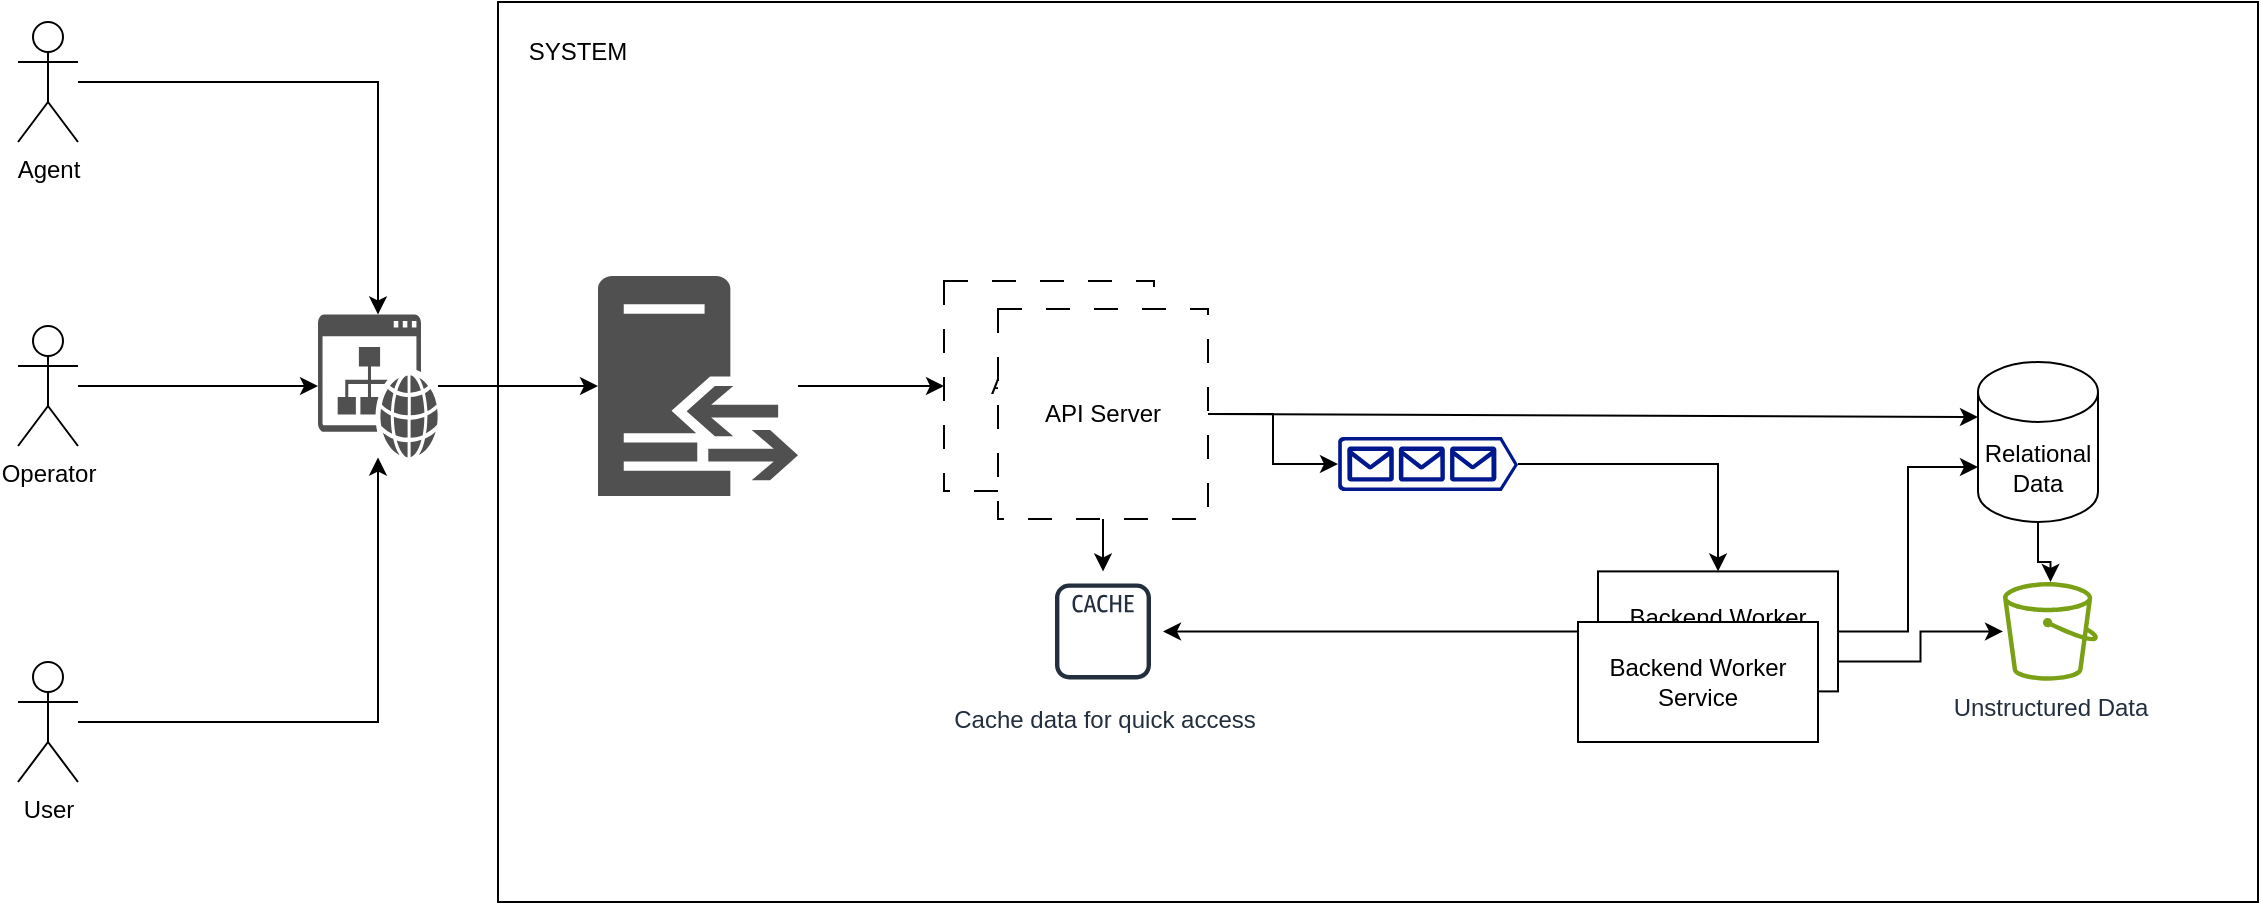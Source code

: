 <mxfile version="22.0.0" type="github">
  <diagram name="Page-1" id="VIxuaLZ3ZZiyrBkaiSTJ">
    <mxGraphModel dx="1900" dy="574" grid="1" gridSize="10" guides="1" tooltips="1" connect="1" arrows="1" fold="1" page="1" pageScale="1" pageWidth="850" pageHeight="1100" math="0" shadow="0">
      <root>
        <mxCell id="0" />
        <mxCell id="1" parent="0" />
        <mxCell id="SYVp2LvqQkuV6gOD7tC8-35" value="" style="rounded=0;whiteSpace=wrap;html=1;" vertex="1" parent="1">
          <mxGeometry x="150" y="50" width="880" height="450" as="geometry" />
        </mxCell>
        <mxCell id="SYVp2LvqQkuV6gOD7tC8-29" value="" style="edgeStyle=orthogonalEdgeStyle;rounded=0;orthogonalLoop=1;jettySize=auto;html=1;" edge="1" parent="1" source="SYVp2LvqQkuV6gOD7tC8-1" target="SYVp2LvqQkuV6gOD7tC8-12">
          <mxGeometry relative="1" as="geometry" />
        </mxCell>
        <mxCell id="SYVp2LvqQkuV6gOD7tC8-1" value="Agent" style="shape=umlActor;verticalLabelPosition=bottom;verticalAlign=top;html=1;outlineConnect=0;" vertex="1" parent="1">
          <mxGeometry x="-90" y="60" width="30" height="60" as="geometry" />
        </mxCell>
        <mxCell id="SYVp2LvqQkuV6gOD7tC8-30" value="" style="edgeStyle=orthogonalEdgeStyle;rounded=0;orthogonalLoop=1;jettySize=auto;html=1;" edge="1" parent="1" source="SYVp2LvqQkuV6gOD7tC8-3" target="SYVp2LvqQkuV6gOD7tC8-12">
          <mxGeometry relative="1" as="geometry" />
        </mxCell>
        <mxCell id="SYVp2LvqQkuV6gOD7tC8-3" value="Operator&lt;br&gt;" style="shape=umlActor;verticalLabelPosition=bottom;verticalAlign=top;html=1;outlineConnect=0;" vertex="1" parent="1">
          <mxGeometry x="-90" y="212" width="30" height="60" as="geometry" />
        </mxCell>
        <mxCell id="SYVp2LvqQkuV6gOD7tC8-31" value="" style="edgeStyle=orthogonalEdgeStyle;rounded=0;orthogonalLoop=1;jettySize=auto;html=1;" edge="1" parent="1" source="SYVp2LvqQkuV6gOD7tC8-4" target="SYVp2LvqQkuV6gOD7tC8-12">
          <mxGeometry relative="1" as="geometry" />
        </mxCell>
        <mxCell id="SYVp2LvqQkuV6gOD7tC8-4" value="User" style="shape=umlActor;verticalLabelPosition=bottom;verticalAlign=top;html=1;outlineConnect=0;" vertex="1" parent="1">
          <mxGeometry x="-90" y="380" width="30" height="60" as="geometry" />
        </mxCell>
        <mxCell id="SYVp2LvqQkuV6gOD7tC8-9" value="" style="edgeStyle=orthogonalEdgeStyle;rounded=0;orthogonalLoop=1;jettySize=auto;html=1;" edge="1" parent="1" source="SYVp2LvqQkuV6gOD7tC8-7" target="SYVp2LvqQkuV6gOD7tC8-8">
          <mxGeometry relative="1" as="geometry" />
        </mxCell>
        <mxCell id="SYVp2LvqQkuV6gOD7tC8-7" value="Relational Data" style="shape=cylinder3;whiteSpace=wrap;html=1;boundedLbl=1;backgroundOutline=1;size=15;" vertex="1" parent="1">
          <mxGeometry x="890" y="230" width="60" height="80" as="geometry" />
        </mxCell>
        <mxCell id="SYVp2LvqQkuV6gOD7tC8-8" value="Unstructured Data" style="sketch=0;outlineConnect=0;fontColor=#232F3E;gradientColor=none;fillColor=#7AA116;strokeColor=none;dashed=0;verticalLabelPosition=bottom;verticalAlign=top;align=center;html=1;fontSize=12;fontStyle=0;aspect=fixed;pointerEvents=1;shape=mxgraph.aws4.bucket;" vertex="1" parent="1">
          <mxGeometry x="902.5" y="340" width="47.5" height="49.4" as="geometry" />
        </mxCell>
        <mxCell id="SYVp2LvqQkuV6gOD7tC8-19" value="" style="edgeStyle=orthogonalEdgeStyle;rounded=0;orthogonalLoop=1;jettySize=auto;html=1;" edge="1" parent="1" source="SYVp2LvqQkuV6gOD7tC8-11" target="SYVp2LvqQkuV6gOD7tC8-13">
          <mxGeometry relative="1" as="geometry" />
        </mxCell>
        <mxCell id="SYVp2LvqQkuV6gOD7tC8-11" value="" style="sketch=0;pointerEvents=1;shadow=0;dashed=0;html=1;strokeColor=none;fillColor=#505050;labelPosition=center;verticalLabelPosition=bottom;verticalAlign=top;outlineConnect=0;align=center;shape=mxgraph.office.servers.reverse_proxy;" vertex="1" parent="1">
          <mxGeometry x="200" y="187" width="100" height="110" as="geometry" />
        </mxCell>
        <mxCell id="SYVp2LvqQkuV6gOD7tC8-18" value="" style="edgeStyle=orthogonalEdgeStyle;rounded=0;orthogonalLoop=1;jettySize=auto;html=1;" edge="1" parent="1" source="SYVp2LvqQkuV6gOD7tC8-12" target="SYVp2LvqQkuV6gOD7tC8-11">
          <mxGeometry relative="1" as="geometry" />
        </mxCell>
        <mxCell id="SYVp2LvqQkuV6gOD7tC8-12" value="" style="sketch=0;pointerEvents=1;shadow=0;dashed=0;html=1;strokeColor=none;fillColor=#505050;labelPosition=center;verticalLabelPosition=bottom;verticalAlign=top;outlineConnect=0;align=center;shape=mxgraph.office.concepts.website;" vertex="1" parent="1">
          <mxGeometry x="60" y="206.25" width="60" height="71.5" as="geometry" />
        </mxCell>
        <mxCell id="SYVp2LvqQkuV6gOD7tC8-13" value="API Server" style="whiteSpace=wrap;html=1;aspect=fixed;dashed=1;dashPattern=12 12;" vertex="1" parent="1">
          <mxGeometry x="373" y="189.5" width="105" height="105" as="geometry" />
        </mxCell>
        <mxCell id="SYVp2LvqQkuV6gOD7tC8-21" value="" style="edgeStyle=orthogonalEdgeStyle;rounded=0;orthogonalLoop=1;jettySize=auto;html=1;" edge="1" parent="1" source="SYVp2LvqQkuV6gOD7tC8-15" target="SYVp2LvqQkuV6gOD7tC8-20">
          <mxGeometry relative="1" as="geometry" />
        </mxCell>
        <mxCell id="SYVp2LvqQkuV6gOD7tC8-15" value="API Server" style="whiteSpace=wrap;html=1;aspect=fixed;dashed=1;dashPattern=12 12;" vertex="1" parent="1">
          <mxGeometry x="400" y="203.5" width="105" height="105" as="geometry" />
        </mxCell>
        <mxCell id="SYVp2LvqQkuV6gOD7tC8-26" value="" style="edgeStyle=orthogonalEdgeStyle;rounded=0;orthogonalLoop=1;jettySize=auto;html=1;entryX=0;entryY=0;entryDx=0;entryDy=52.5;entryPerimeter=0;" edge="1" parent="1" source="SYVp2LvqQkuV6gOD7tC8-17" target="SYVp2LvqQkuV6gOD7tC8-7">
          <mxGeometry relative="1" as="geometry" />
        </mxCell>
        <mxCell id="SYVp2LvqQkuV6gOD7tC8-17" value="Backend Worker Service" style="rounded=0;whiteSpace=wrap;html=1;" vertex="1" parent="1">
          <mxGeometry x="700" y="334.7" width="120" height="60" as="geometry" />
        </mxCell>
        <mxCell id="SYVp2LvqQkuV6gOD7tC8-22" value="" style="edgeStyle=orthogonalEdgeStyle;rounded=0;orthogonalLoop=1;jettySize=auto;html=1;" edge="1" parent="1" source="SYVp2LvqQkuV6gOD7tC8-20" target="SYVp2LvqQkuV6gOD7tC8-17">
          <mxGeometry relative="1" as="geometry" />
        </mxCell>
        <mxCell id="SYVp2LvqQkuV6gOD7tC8-20" value="" style="sketch=0;aspect=fixed;pointerEvents=1;shadow=0;dashed=0;html=1;strokeColor=none;labelPosition=center;verticalLabelPosition=bottom;verticalAlign=top;align=center;fillColor=#00188D;shape=mxgraph.azure.queue_generic" vertex="1" parent="1">
          <mxGeometry x="570" y="267.5" width="90" height="27" as="geometry" />
        </mxCell>
        <mxCell id="SYVp2LvqQkuV6gOD7tC8-24" value="" style="edgeStyle=orthogonalEdgeStyle;rounded=0;orthogonalLoop=1;jettySize=auto;html=1;exitX=1;exitY=0.75;exitDx=0;exitDy=0;" edge="1" parent="1" source="SYVp2LvqQkuV6gOD7tC8-17" target="SYVp2LvqQkuV6gOD7tC8-8">
          <mxGeometry relative="1" as="geometry">
            <mxPoint x="840" y="440" as="sourcePoint" />
            <mxPoint x="900" y="293" as="targetPoint" />
          </mxGeometry>
        </mxCell>
        <mxCell id="SYVp2LvqQkuV6gOD7tC8-25" value="" style="endArrow=classic;html=1;rounded=0;entryX=0;entryY=0;entryDx=0;entryDy=27.5;entryPerimeter=0;exitX=1;exitY=0.5;exitDx=0;exitDy=0;" edge="1" parent="1" source="SYVp2LvqQkuV6gOD7tC8-15" target="SYVp2LvqQkuV6gOD7tC8-7">
          <mxGeometry width="50" height="50" relative="1" as="geometry">
            <mxPoint x="400" y="240" as="sourcePoint" />
            <mxPoint x="450" y="190" as="targetPoint" />
          </mxGeometry>
        </mxCell>
        <mxCell id="SYVp2LvqQkuV6gOD7tC8-32" value="Cache data for quick access" style="sketch=0;outlineConnect=0;fontColor=#232F3E;gradientColor=none;strokeColor=#232F3E;fillColor=#ffffff;dashed=0;verticalLabelPosition=bottom;verticalAlign=top;align=center;html=1;fontSize=12;fontStyle=0;aspect=fixed;shape=mxgraph.aws4.resourceIcon;resIcon=mxgraph.aws4.cache_node;" vertex="1" parent="1">
          <mxGeometry x="422.5" y="334.7" width="60" height="60" as="geometry" />
        </mxCell>
        <mxCell id="SYVp2LvqQkuV6gOD7tC8-33" value="" style="endArrow=classic;html=1;rounded=0;exitX=0;exitY=0.5;exitDx=0;exitDy=0;" edge="1" parent="1" source="SYVp2LvqQkuV6gOD7tC8-17" target="SYVp2LvqQkuV6gOD7tC8-32">
          <mxGeometry width="50" height="50" relative="1" as="geometry">
            <mxPoint x="340" y="260" as="sourcePoint" />
            <mxPoint x="390" y="210" as="targetPoint" />
          </mxGeometry>
        </mxCell>
        <mxCell id="SYVp2LvqQkuV6gOD7tC8-34" value="" style="endArrow=classic;html=1;rounded=0;exitX=0.5;exitY=1;exitDx=0;exitDy=0;" edge="1" parent="1" source="SYVp2LvqQkuV6gOD7tC8-15" target="SYVp2LvqQkuV6gOD7tC8-32">
          <mxGeometry width="50" height="50" relative="1" as="geometry">
            <mxPoint x="710" y="360" as="sourcePoint" />
            <mxPoint x="495" y="360" as="targetPoint" />
          </mxGeometry>
        </mxCell>
        <mxCell id="SYVp2LvqQkuV6gOD7tC8-36" value="Backend Worker Service" style="rounded=0;whiteSpace=wrap;html=1;" vertex="1" parent="1">
          <mxGeometry x="690" y="360" width="120" height="60" as="geometry" />
        </mxCell>
        <mxCell id="SYVp2LvqQkuV6gOD7tC8-37" value="SYSTEM" style="text;html=1;strokeColor=none;fillColor=none;align=center;verticalAlign=middle;whiteSpace=wrap;rounded=0;" vertex="1" parent="1">
          <mxGeometry x="160" y="60" width="60" height="30" as="geometry" />
        </mxCell>
      </root>
    </mxGraphModel>
  </diagram>
</mxfile>
